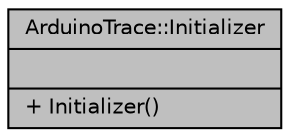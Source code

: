 digraph "ArduinoTrace::Initializer"
{
 // LATEX_PDF_SIZE
  edge [fontname="Helvetica",fontsize="10",labelfontname="Helvetica",labelfontsize="10"];
  node [fontname="Helvetica",fontsize="10",shape=record];
  Node1 [label="{ArduinoTrace::Initializer\n||+ Initializer()\l}",height=0.2,width=0.4,color="black", fillcolor="grey75", style="filled", fontcolor="black",tooltip=" "];
}

